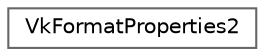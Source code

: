 digraph "类继承关系图"
{
 // LATEX_PDF_SIZE
  bgcolor="transparent";
  edge [fontname=Helvetica,fontsize=10,labelfontname=Helvetica,labelfontsize=10];
  node [fontname=Helvetica,fontsize=10,shape=box,height=0.2,width=0.4];
  rankdir="LR";
  Node0 [id="Node000000",label="VkFormatProperties2",height=0.2,width=0.4,color="grey40", fillcolor="white", style="filled",URL="$struct_vk_format_properties2.html",tooltip=" "];
}
